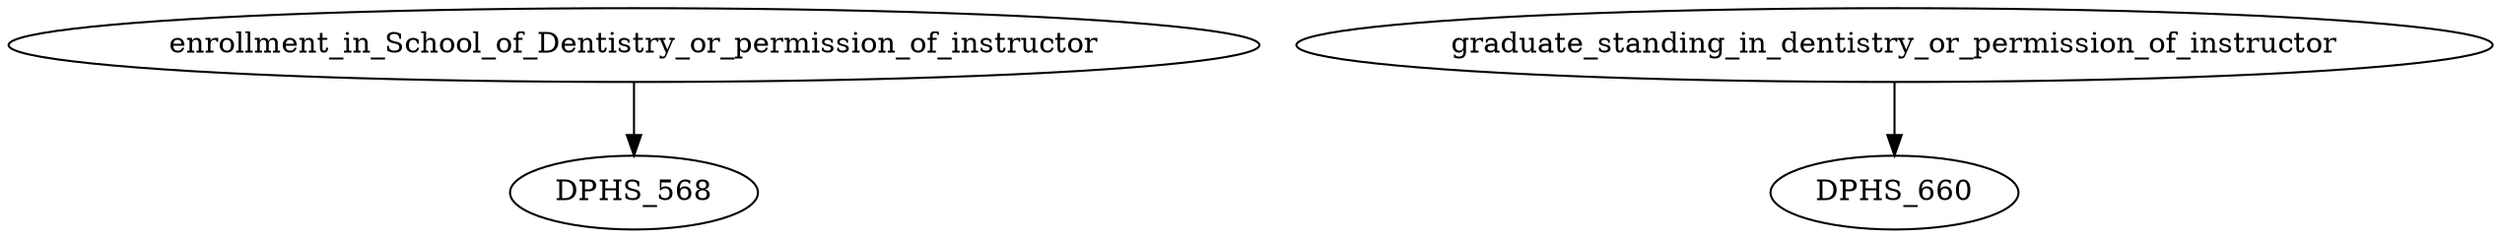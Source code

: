 digraph G {
    edge [color=black];
    enrollment_in_School_of_Dentistry_or_permission_of_instructor -> DPHS_568;
    edge [color=black];
    graduate_standing_in_dentistry_or_permission_of_instructor -> DPHS_660;
}
